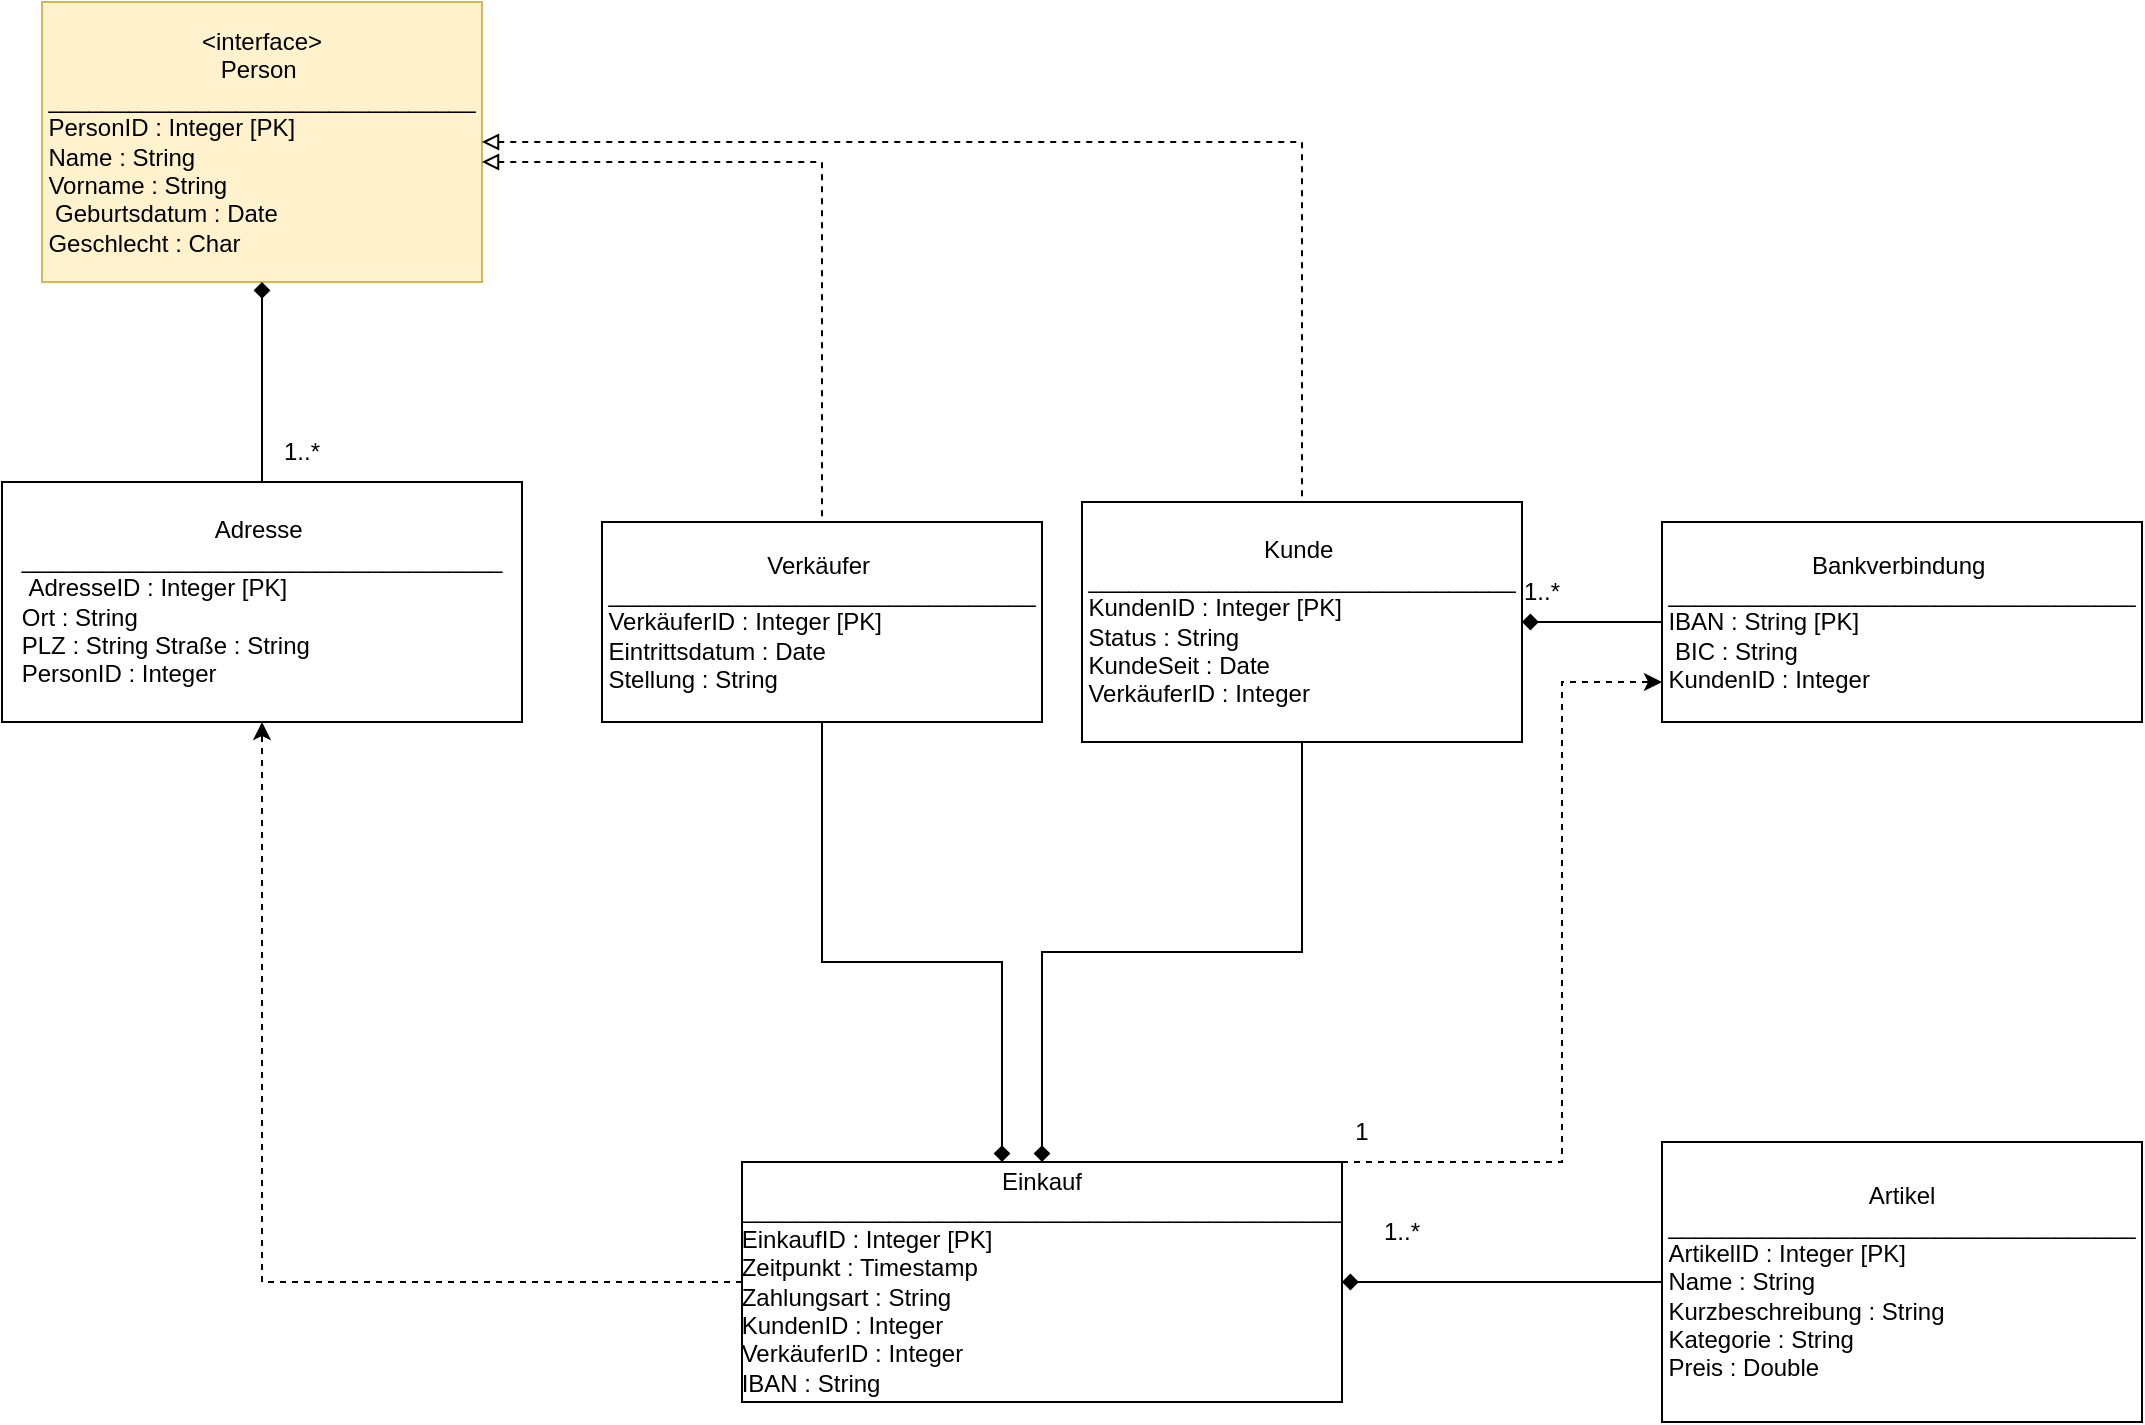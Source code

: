 <mxfile version="28.2.7">
  <diagram name="EER_VerkausSystem" id="diagram1">
    <mxGraphModel dx="2946" dy="1121" grid="1" gridSize="10" guides="1" tooltips="1" connect="1" arrows="1" fold="1" page="1" pageScale="1" pageWidth="827" pageHeight="1169" math="0" shadow="0">
      <root>
        <mxCell id="0" />
        <mxCell id="1" parent="0" />
        <mxCell id="person" value="&lt;div&gt;&amp;lt;interface&amp;gt;&lt;/div&gt;&lt;div&gt;Person&amp;nbsp;&lt;/div&gt;&lt;div&gt;________________________________&lt;/div&gt;&lt;div align=&quot;left&quot;&gt;PersonID : Integer [PK]&amp;nbsp;&lt;/div&gt;&lt;div align=&quot;left&quot;&gt;Name : String&amp;nbsp;&lt;/div&gt;&lt;div align=&quot;left&quot;&gt;Vorname : String&lt;/div&gt;&lt;div align=&quot;left&quot;&gt;&amp;nbsp;Geburtsdatum : Date&amp;nbsp;&lt;/div&gt;&lt;div align=&quot;left&quot;&gt;Geschlecht : Char&lt;/div&gt;" style="rounded=0;whiteSpace=wrap;html=1;fillColor=#fff2cc;strokeColor=#d6b656;" parent="1" vertex="1">
          <mxGeometry x="40" y="40" width="220" height="140" as="geometry" />
        </mxCell>
        <mxCell id="kunde" value="&lt;div&gt;Kunde&amp;nbsp;&lt;/div&gt;&lt;div&gt;________________________________&lt;/div&gt;&lt;div align=&quot;left&quot;&gt;KundenID :&amp;nbsp;Integer [PK]&amp;nbsp;&lt;/div&gt;&lt;div align=&quot;left&quot;&gt;Status : String&amp;nbsp;&lt;/div&gt;&lt;div align=&quot;left&quot;&gt;KundeSeit : Date&amp;nbsp;&lt;/div&gt;&lt;div align=&quot;left&quot;&gt;VerkäuferID : Integer&amp;nbsp;&lt;/div&gt;" style="rounded=0;whiteSpace=wrap;html=1;" parent="1" vertex="1">
          <mxGeometry x="560" y="290" width="220" height="120" as="geometry" />
        </mxCell>
        <mxCell id="verkaeufer" value="&lt;div&gt;Verkäufer&amp;nbsp;&lt;/div&gt;&lt;div&gt;________________________________&lt;/div&gt;&lt;div align=&quot;left&quot;&gt;VerkäuferID : Integer [PK]&lt;/div&gt;&lt;div align=&quot;left&quot;&gt;Eintrittsdatum : Date&amp;nbsp;&lt;/div&gt;&lt;div align=&quot;left&quot;&gt;Stellung : String&lt;/div&gt;" style="rounded=0;whiteSpace=wrap;html=1;" parent="1" vertex="1">
          <mxGeometry x="320" y="300" width="220" height="100" as="geometry" />
        </mxCell>
        <mxCell id="Eew1Fc8U9zc_VB-O5_sB-1" style="edgeStyle=orthogonalEdgeStyle;rounded=0;orthogonalLoop=1;jettySize=auto;html=1;entryX=0.5;entryY=1;entryDx=0;entryDy=0;endArrow=diamond;endFill=1;" parent="1" source="adresse" target="person" edge="1">
          <mxGeometry relative="1" as="geometry" />
        </mxCell>
        <mxCell id="adresse" value="&lt;div&gt;Adresse&amp;nbsp;&lt;/div&gt;&lt;div&gt;____________________________________&lt;/div&gt;&lt;div align=&quot;left&quot;&gt;&amp;nbsp;AdresseID : Integer [PK]&amp;nbsp;&lt;/div&gt;&lt;div align=&quot;left&quot;&gt;Ort : String&amp;nbsp;&lt;/div&gt;&lt;div align=&quot;left&quot;&gt;PLZ : String Straße : String&amp;nbsp;&lt;/div&gt;&lt;div align=&quot;left&quot;&gt;PersonID : Integer&amp;nbsp;&lt;/div&gt;" style="rounded=0;whiteSpace=wrap;html=1;" parent="1" vertex="1">
          <mxGeometry x="20" y="280" width="260" height="120" as="geometry" />
        </mxCell>
        <mxCell id="bank" value="&lt;div&gt;Bankverbindung&amp;nbsp;&lt;/div&gt;&lt;div&gt;___________________________________&lt;/div&gt;&lt;div align=&quot;left&quot;&gt;IBAN : String [PK]&lt;/div&gt;&lt;div align=&quot;left&quot;&gt;&amp;nbsp;BIC : String&amp;nbsp;&lt;/div&gt;&lt;div align=&quot;left&quot;&gt;KundenID : Integer&amp;nbsp;&lt;/div&gt;" style="rounded=0;whiteSpace=wrap;html=1;" parent="1" vertex="1">
          <mxGeometry x="850" y="300" width="240" height="100" as="geometry" />
        </mxCell>
        <mxCell id="artikel" value="&lt;div&gt;Artikel&lt;/div&gt;&lt;div&gt;___________________________________&lt;/div&gt;&lt;div align=&quot;left&quot;&gt;ArtikelID : Integer [PK]&amp;nbsp;&lt;/div&gt;&lt;div align=&quot;left&quot;&gt;Name : String&amp;nbsp;&lt;/div&gt;&lt;div align=&quot;left&quot;&gt;Kurzbeschreibung : String&amp;nbsp;&lt;/div&gt;&lt;div align=&quot;left&quot;&gt;Kategorie : String&amp;nbsp;&lt;/div&gt;&lt;div align=&quot;left&quot;&gt;Preis : Double&lt;/div&gt;" style="rounded=0;whiteSpace=wrap;html=1;" parent="1" vertex="1">
          <mxGeometry x="850" y="610" width="240" height="140" as="geometry" />
        </mxCell>
        <mxCell id="4sLhKdtmb9fupnzdppUH-1" style="edgeStyle=orthogonalEdgeStyle;rounded=0;orthogonalLoop=1;jettySize=auto;html=1;entryX=0;entryY=0.5;entryDx=0;entryDy=0;endArrow=none;endFill=0;startArrow=diamond;startFill=1;" edge="1" parent="1" source="einkauf" target="artikel">
          <mxGeometry relative="1" as="geometry" />
        </mxCell>
        <mxCell id="4sLhKdtmb9fupnzdppUH-3" style="edgeStyle=orthogonalEdgeStyle;rounded=0;orthogonalLoop=1;jettySize=auto;html=1;dashed=1;" edge="1" parent="1" source="einkauf">
          <mxGeometry relative="1" as="geometry">
            <mxPoint x="850" y="380" as="targetPoint" />
            <Array as="points">
              <mxPoint x="800" y="620" />
              <mxPoint x="800" y="380" />
              <mxPoint x="850" y="380" />
            </Array>
          </mxGeometry>
        </mxCell>
        <mxCell id="4sLhKdtmb9fupnzdppUH-7" style="edgeStyle=orthogonalEdgeStyle;rounded=0;orthogonalLoop=1;jettySize=auto;html=1;entryX=0.5;entryY=1;entryDx=0;entryDy=0;dashed=1;" edge="1" parent="1" source="einkauf" target="adresse">
          <mxGeometry relative="1" as="geometry" />
        </mxCell>
        <mxCell id="einkauf" value="&lt;div&gt;Einkauf&lt;/div&gt;&lt;div&gt;_____________________________________________&lt;/div&gt;&lt;div align=&quot;left&quot;&gt;EinkaufID : Integer [PK]&amp;nbsp;&lt;/div&gt;&lt;div align=&quot;left&quot;&gt;Zeitpunkt : Timestamp&amp;nbsp;&lt;/div&gt;&lt;div align=&quot;left&quot;&gt;Zahlungsart : String&amp;nbsp;&lt;/div&gt;&lt;div align=&quot;left&quot;&gt;KundenID : Integer&amp;nbsp;&lt;/div&gt;&lt;div align=&quot;left&quot;&gt;VerkäuferID : Integer&amp;nbsp;&lt;/div&gt;&lt;div align=&quot;left&quot;&gt;IBAN : String&amp;nbsp;&lt;/div&gt;" style="rounded=0;whiteSpace=wrap;html=1;" parent="1" vertex="1">
          <mxGeometry x="390" y="620" width="300" height="120" as="geometry" />
        </mxCell>
        <mxCell id="edge_p_k" style="edgeStyle=orthogonalEdgeStyle;rounded=0;dashed=1;html=1;endArrow=none;endFill=0;startArrow=block;startFill=0;" parent="1" source="person" target="kunde" edge="1">
          <mxGeometry relative="1" as="geometry" />
        </mxCell>
        <mxCell id="edge_p_v" style="edgeStyle=orthogonalEdgeStyle;rounded=0;dashed=1;html=1;endArrow=none;endFill=0;startArrow=block;startFill=0;" parent="1" source="person" target="verkaeufer" edge="1">
          <mxGeometry relative="1" as="geometry">
            <Array as="points">
              <mxPoint x="430" y="120" />
            </Array>
          </mxGeometry>
        </mxCell>
        <mxCell id="edge_kunde_bank" style="edgeStyle=orthogonalEdgeStyle;rounded=0;html=1;endArrow=none;startArrow=diamond;startFill=1;" parent="1" source="kunde" target="bank" edge="1">
          <mxGeometry relative="1" as="geometry" />
        </mxCell>
        <mxCell id="edge_kunde_einkauf" style="edgeStyle=orthogonalEdgeStyle;rounded=0;html=1;endArrow=diamond;endFill=1;" parent="1" source="kunde" target="einkauf" edge="1">
          <mxGeometry relative="1" as="geometry">
            <Array as="points">
              <mxPoint x="670" y="515" />
              <mxPoint x="540" y="515" />
            </Array>
          </mxGeometry>
        </mxCell>
        <mxCell id="edge_v_einkauf" style="edgeStyle=orthogonalEdgeStyle;rounded=0;html=1;endArrow=diamond;endFill=1;" parent="1" source="verkaeufer" target="einkauf" edge="1">
          <mxGeometry relative="1" as="geometry">
            <Array as="points">
              <mxPoint x="430" y="520" />
              <mxPoint x="520" y="520" />
            </Array>
          </mxGeometry>
        </mxCell>
        <mxCell id="4sLhKdtmb9fupnzdppUH-2" value="&lt;div&gt;1..*&lt;/div&gt;" style="text;html=1;whiteSpace=wrap;strokeColor=none;fillColor=none;align=center;verticalAlign=middle;rounded=0;" vertex="1" parent="1">
          <mxGeometry x="690" y="640" width="60" height="30" as="geometry" />
        </mxCell>
        <mxCell id="4sLhKdtmb9fupnzdppUH-4" value="&lt;div&gt;1&lt;/div&gt;" style="text;html=1;whiteSpace=wrap;strokeColor=none;fillColor=none;align=center;verticalAlign=middle;rounded=0;" vertex="1" parent="1">
          <mxGeometry x="670" y="590" width="60" height="30" as="geometry" />
        </mxCell>
        <mxCell id="4sLhKdtmb9fupnzdppUH-5" value="1..*" style="text;html=1;whiteSpace=wrap;strokeColor=none;fillColor=none;align=center;verticalAlign=middle;rounded=0;" vertex="1" parent="1">
          <mxGeometry x="760" y="320" width="60" height="30" as="geometry" />
        </mxCell>
        <mxCell id="4sLhKdtmb9fupnzdppUH-6" value="1..*" style="text;html=1;whiteSpace=wrap;strokeColor=none;fillColor=none;align=center;verticalAlign=middle;rounded=0;" vertex="1" parent="1">
          <mxGeometry x="140" y="250" width="60" height="30" as="geometry" />
        </mxCell>
      </root>
    </mxGraphModel>
  </diagram>
</mxfile>
